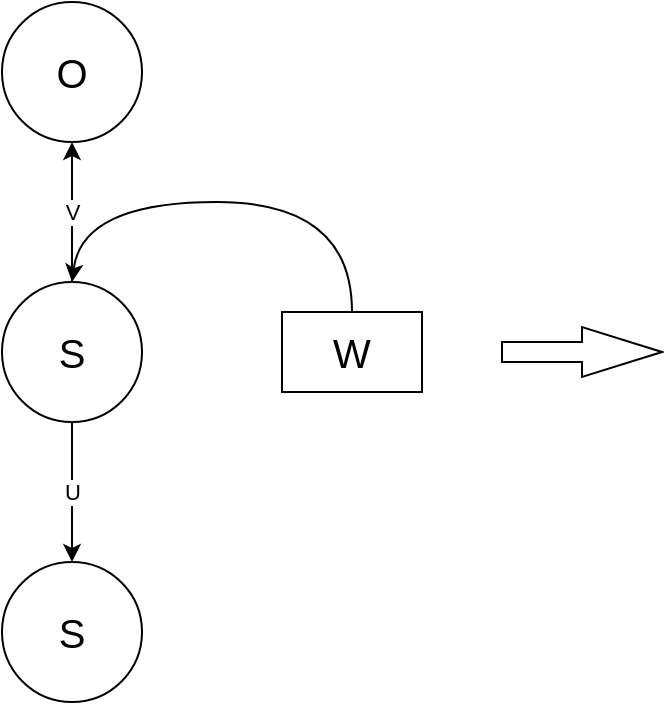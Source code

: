 <mxfile version="24.2.2" type="github">
  <diagram name="第 1 页" id="I1Fu8aMTR_cNVDSGWWee">
    <mxGraphModel dx="2074" dy="1140" grid="1" gridSize="10" guides="1" tooltips="1" connect="1" arrows="1" fold="1" page="1" pageScale="1" pageWidth="2339" pageHeight="3300" math="0" shadow="0">
      <root>
        <mxCell id="0" />
        <mxCell id="1" parent="0" />
        <mxCell id="MVJhykAzsmKToyjgxHcT-1" value="S" style="ellipse;whiteSpace=wrap;html=1;aspect=fixed;fontSize=20;" vertex="1" parent="1">
          <mxGeometry x="30" y="390" width="70" height="70" as="geometry" />
        </mxCell>
        <mxCell id="MVJhykAzsmKToyjgxHcT-2" value="O" style="ellipse;whiteSpace=wrap;html=1;aspect=fixed;fontSize=20;" vertex="1" parent="1">
          <mxGeometry x="30" y="250" width="70" height="70" as="geometry" />
        </mxCell>
        <mxCell id="MVJhykAzsmKToyjgxHcT-9" value="" style="endArrow=classic;html=1;rounded=0;entryX=0.5;entryY=1;entryDx=0;entryDy=0;exitX=0.5;exitY=0;exitDx=0;exitDy=0;fontSize=20;" edge="1" parent="1" source="MVJhykAzsmKToyjgxHcT-1" target="MVJhykAzsmKToyjgxHcT-2">
          <mxGeometry relative="1" as="geometry">
            <mxPoint x="20" y="360" as="sourcePoint" />
            <mxPoint x="120" y="360" as="targetPoint" />
          </mxGeometry>
        </mxCell>
        <mxCell id="MVJhykAzsmKToyjgxHcT-10" value="V" style="edgeLabel;resizable=0;html=1;;align=center;verticalAlign=middle;" connectable="0" vertex="1" parent="MVJhykAzsmKToyjgxHcT-9">
          <mxGeometry relative="1" as="geometry" />
        </mxCell>
        <mxCell id="MVJhykAzsmKToyjgxHcT-11" value="S" style="ellipse;whiteSpace=wrap;html=1;aspect=fixed;fontSize=20;" vertex="1" parent="1">
          <mxGeometry x="30" y="530" width="70" height="70" as="geometry" />
        </mxCell>
        <mxCell id="MVJhykAzsmKToyjgxHcT-15" value="" style="endArrow=classic;html=1;rounded=0;exitX=0.5;exitY=1;exitDx=0;exitDy=0;entryX=0.5;entryY=0;entryDx=0;entryDy=0;fontSize=20;" edge="1" parent="1" source="MVJhykAzsmKToyjgxHcT-1" target="MVJhykAzsmKToyjgxHcT-11">
          <mxGeometry relative="1" as="geometry">
            <mxPoint x="30" y="500" as="sourcePoint" />
            <mxPoint x="130" y="500" as="targetPoint" />
          </mxGeometry>
        </mxCell>
        <mxCell id="MVJhykAzsmKToyjgxHcT-16" value="U" style="edgeLabel;resizable=0;html=1;;align=center;verticalAlign=middle;" connectable="0" vertex="1" parent="MVJhykAzsmKToyjgxHcT-15">
          <mxGeometry relative="1" as="geometry" />
        </mxCell>
        <mxCell id="MVJhykAzsmKToyjgxHcT-18" value="W" style="rounded=0;whiteSpace=wrap;html=1;fontSize=20;" vertex="1" parent="1">
          <mxGeometry x="170" y="405" width="70" height="40" as="geometry" />
        </mxCell>
        <mxCell id="MVJhykAzsmKToyjgxHcT-21" value="" style="html=1;shadow=0;dashed=0;align=center;verticalAlign=middle;shape=mxgraph.arrows2.arrow;dy=0.6;dx=40;notch=0;" vertex="1" parent="1">
          <mxGeometry x="280" y="412.5" width="80" height="25" as="geometry" />
        </mxCell>
        <mxCell id="MVJhykAzsmKToyjgxHcT-22" value="" style="curved=1;endArrow=classic;html=1;rounded=0;exitX=0.5;exitY=0;exitDx=0;exitDy=0;entryX=0.5;entryY=0;entryDx=0;entryDy=0;" edge="1" parent="1" source="MVJhykAzsmKToyjgxHcT-18" target="MVJhykAzsmKToyjgxHcT-1">
          <mxGeometry width="50" height="50" relative="1" as="geometry">
            <mxPoint x="220" y="400" as="sourcePoint" />
            <mxPoint x="70" y="390" as="targetPoint" />
            <Array as="points">
              <mxPoint x="205" y="350" />
              <mxPoint x="70" y="350" />
            </Array>
          </mxGeometry>
        </mxCell>
      </root>
    </mxGraphModel>
  </diagram>
</mxfile>
